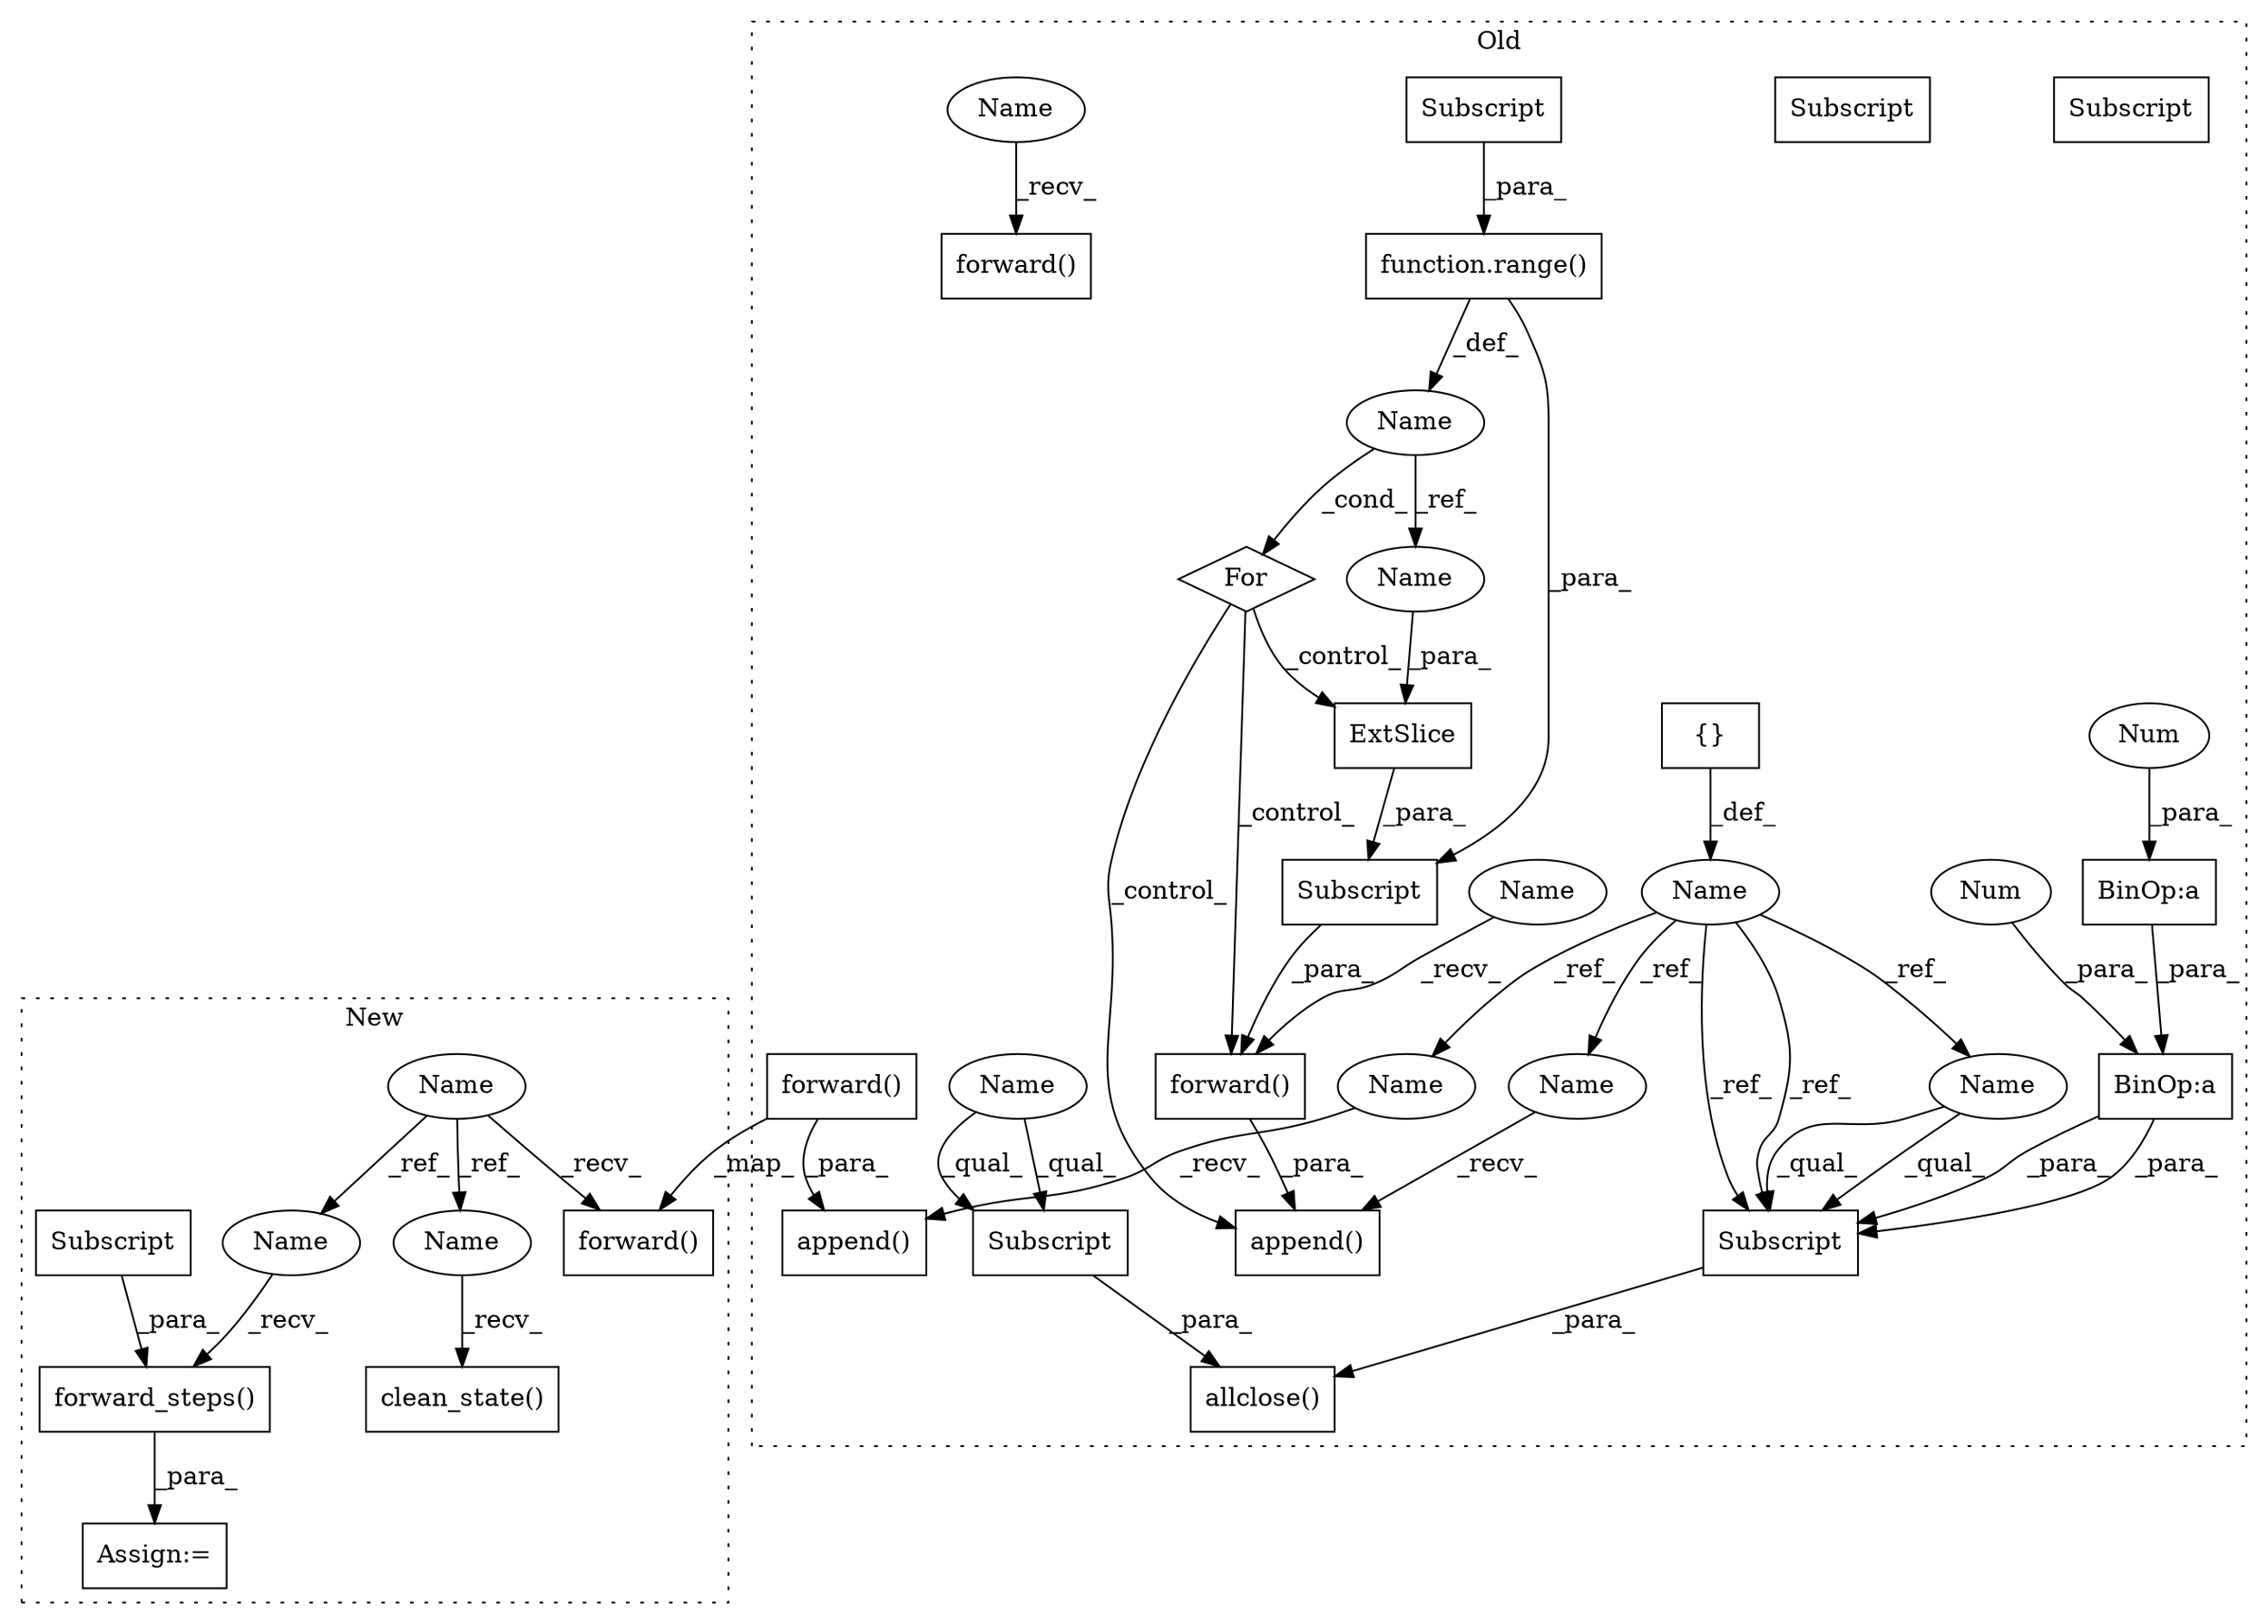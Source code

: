 digraph G {
subgraph cluster0 {
1 [label="allclose()" a="75" s="17890,17940" l="15,12" shape="box"];
3 [label="{}" a="59" s="16946,16946" l="2,1" shape="box"];
4 [label="Subscript" a="63" s="17922,0" l="18,0" shape="box"];
5 [label="BinOp:a" a="82" s="17931" l="3" shape="box"];
6 [label="BinOp:a" a="82" s="17615" l="3" shape="box"];
8 [label="Subscript" a="63" s="17905,0" l="15,0" shape="box"];
9 [label="Num" a="76" s="17618" l="1" shape="ellipse"];
10 [label="Num" a="76" s="17930" l="1" shape="ellipse"];
11 [label="append()" a="75" s="17154,17207" l="15,1" shape="box"];
12 [label="function.range()" a="75" s="17116,17143" l="6,1" shape="box"];
13 [label="Subscript" a="63" s="17122,0" l="21,0" shape="box"];
14 [label="Name" a="87" s="17111" l="1" shape="ellipse"];
15 [label="ExtSlice" a="85" s="17185" l="12" shape="box"];
16 [label="Subscript" a="63" s="17185,0" l="21,0" shape="box"];
17 [label="For" a="107" s="17107,17144" l="4,10" shape="diamond"];
18 [label="forward()" a="75" s="17169,17206" l="16,1" shape="box"];
21 [label="forward()" a="75" s="17079,17100" l="16,1" shape="box"];
22 [label="append()" a="75" s="17299,17336" l="15,1" shape="box"];
23 [label="Name" a="87" s="16936" l="7" shape="ellipse"];
25 [label="forward()" a="75" s="17314,17335" l="16,1" shape="box"];
27 [label="Name" a="87" s="17204" l="1" shape="ellipse"];
28 [label="Subscript" a="63" s="17922,0" l="18,0" shape="box"];
29 [label="Name" a="87" s="17299" l="7" shape="ellipse"];
30 [label="Name" a="87" s="17154" l="7" shape="ellipse"];
31 [label="Name" a="87" s="17922" l="7" shape="ellipse"];
34 [label="Name" a="87" s="17905" l="6" shape="ellipse"];
35 [label="Subscript" a="63" s="17905,0" l="15,0" shape="box"];
36 [label="Name" a="87" s="17169" l="7" shape="ellipse"];
37 [label="Name" a="87" s="17079" l="7" shape="ellipse"];
label = "Old";
style="dotted";
}
subgraph cluster1 {
2 [label="forward_steps()" a="75" s="8686,8725" l="22,15" shape="box"];
7 [label="Subscript" a="63" s="8708,0" l="17,0" shape="box"];
19 [label="Name" a="87" s="7664" l="7" shape="ellipse"];
20 [label="clean_state()" a="75" s="8523" l="21" shape="box"];
24 [label="Assign:=" a="68" s="8683" l="3" shape="box"];
26 [label="forward()" a="75" s="8436,8458" l="16,1" shape="box"];
32 [label="Name" a="87" s="8686" l="7" shape="ellipse"];
33 [label="Name" a="87" s="8523" l="7" shape="ellipse"];
label = "New";
style="dotted";
}
2 -> 24 [label="_para_"];
3 -> 23 [label="_def_"];
5 -> 28 [label="_para_"];
5 -> 28 [label="_para_"];
6 -> 5 [label="_para_"];
7 -> 2 [label="_para_"];
9 -> 6 [label="_para_"];
10 -> 5 [label="_para_"];
12 -> 16 [label="_para_"];
12 -> 14 [label="_def_"];
13 -> 12 [label="_para_"];
14 -> 17 [label="_cond_"];
14 -> 27 [label="_ref_"];
15 -> 16 [label="_para_"];
16 -> 18 [label="_para_"];
17 -> 15 [label="_control_"];
17 -> 11 [label="_control_"];
17 -> 18 [label="_control_"];
18 -> 11 [label="_para_"];
19 -> 26 [label="_recv_"];
19 -> 32 [label="_ref_"];
19 -> 33 [label="_ref_"];
23 -> 29 [label="_ref_"];
23 -> 28 [label="_ref_"];
23 -> 28 [label="_ref_"];
23 -> 30 [label="_ref_"];
23 -> 31 [label="_ref_"];
25 -> 26 [label="_map_"];
25 -> 22 [label="_para_"];
27 -> 15 [label="_para_"];
28 -> 1 [label="_para_"];
29 -> 22 [label="_recv_"];
30 -> 11 [label="_recv_"];
31 -> 28 [label="_qual_"];
31 -> 28 [label="_qual_"];
32 -> 2 [label="_recv_"];
33 -> 20 [label="_recv_"];
34 -> 35 [label="_qual_"];
34 -> 35 [label="_qual_"];
35 -> 1 [label="_para_"];
36 -> 18 [label="_recv_"];
37 -> 21 [label="_recv_"];
}